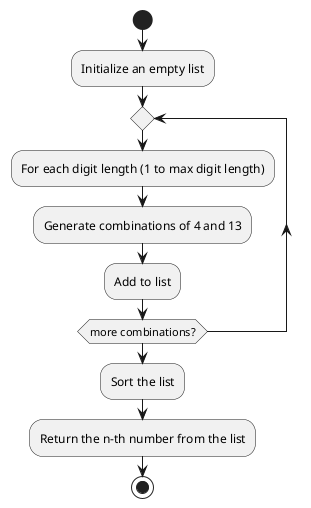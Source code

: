 @startuml UnlueckyNumber
start
:Initialize an empty list;
repeat
  :For each digit length (1 to max digit length);
  :Generate combinations of 4 and 13;
  :Add to list;
repeat while (more combinations?)
:Sort the list;
:Return the n-th number from the list;
stop
@enduml
